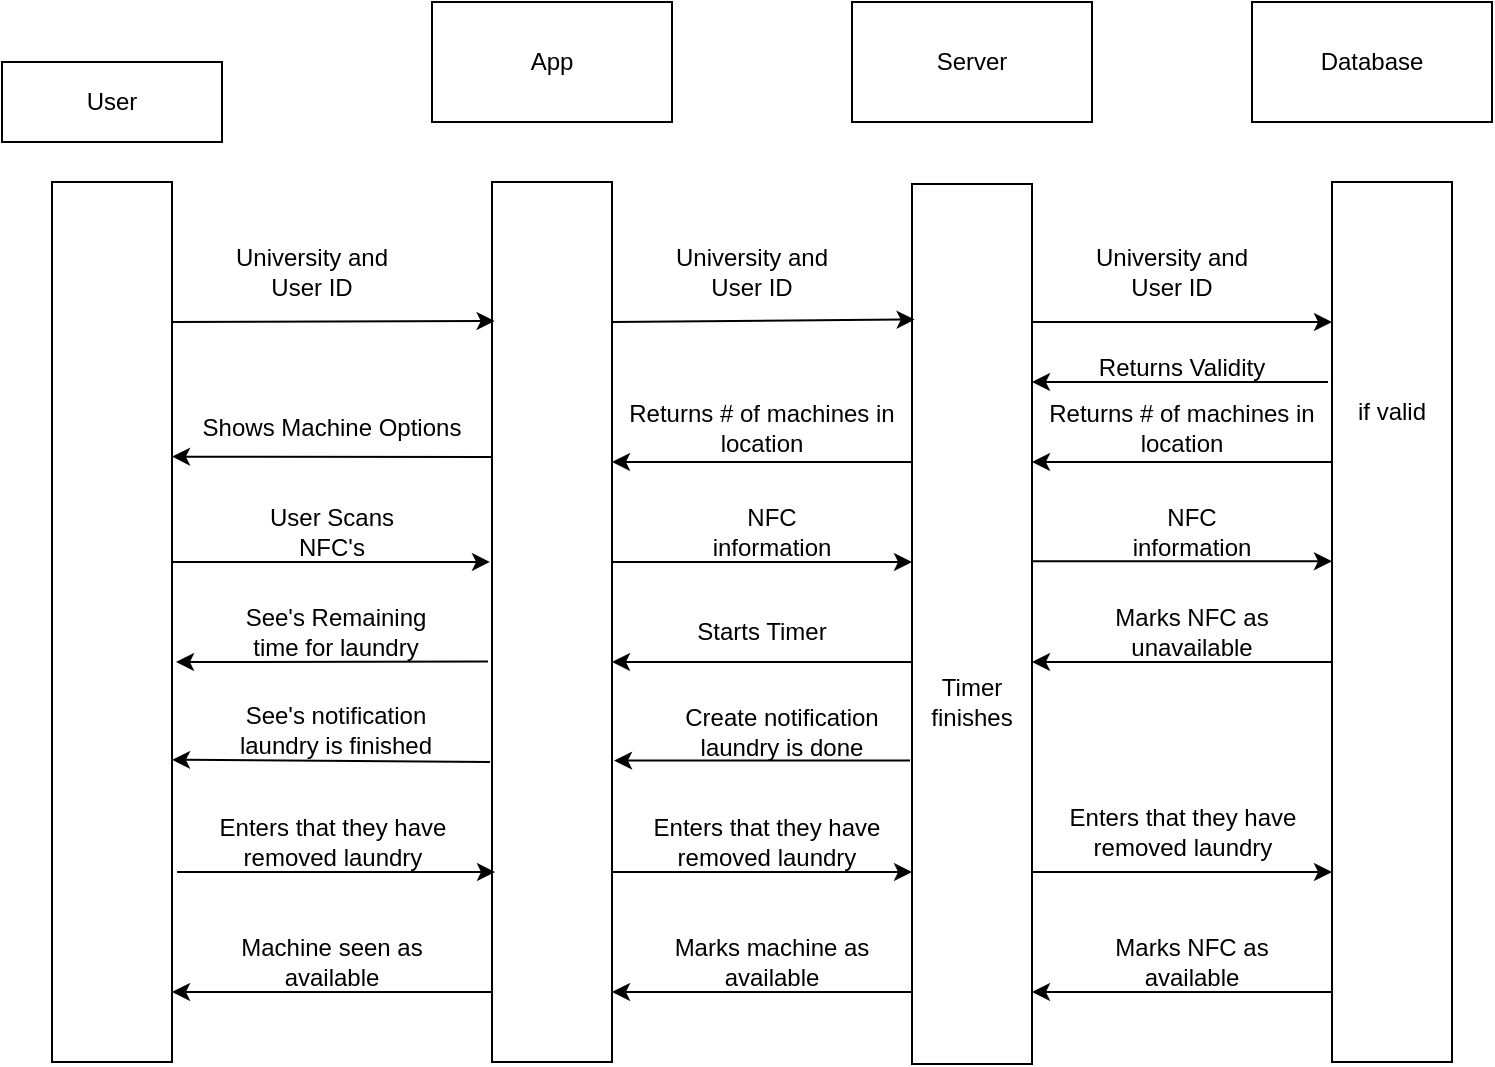 <mxfile version="24.2.5" type="onedrive">
  <diagram name="Page-1" id="hAJMwnUvEpHpHcC8Y3pI">
    <mxGraphModel dx="954" dy="553" grid="0" gridSize="10" guides="1" tooltips="1" connect="1" arrows="1" fold="1" page="1" pageScale="1" pageWidth="850" pageHeight="1100" math="0" shadow="0">
      <root>
        <mxCell id="0" />
        <mxCell id="1" parent="0" />
        <mxCell id="gvWc_xCSwfmQkSEpwrWN-1" value="" style="rounded=0;whiteSpace=wrap;html=1;rotation=-90;" parent="1" vertex="1">
          <mxGeometry x="-132" y="493" width="440" height="60" as="geometry" />
        </mxCell>
        <mxCell id="gvWc_xCSwfmQkSEpwrWN-2" value="" style="rounded=0;whiteSpace=wrap;html=1;rotation=-90;" parent="1" vertex="1">
          <mxGeometry x="88" y="493" width="440" height="60" as="geometry" />
        </mxCell>
        <mxCell id="gvWc_xCSwfmQkSEpwrWN-3" value="" style="rounded=0;whiteSpace=wrap;html=1;rotation=-90;" parent="1" vertex="1">
          <mxGeometry x="298" y="494" width="440" height="60" as="geometry" />
        </mxCell>
        <mxCell id="gvWc_xCSwfmQkSEpwrWN-5" value="" style="endArrow=classic;html=1;rounded=0;entryX=0.842;entryY=0.022;entryDx=0;entryDy=0;entryPerimeter=0;" parent="1" target="gvWc_xCSwfmQkSEpwrWN-2" edge="1">
          <mxGeometry width="50" height="50" relative="1" as="geometry">
            <mxPoint x="118" y="373" as="sourcePoint" />
            <mxPoint x="168" y="323" as="targetPoint" />
          </mxGeometry>
        </mxCell>
        <mxCell id="gvWc_xCSwfmQkSEpwrWN-6" value="" style="endArrow=classic;html=1;rounded=0;entryX=0.577;entryY=-0.017;entryDx=0;entryDy=0;entryPerimeter=0;" parent="1" edge="1">
          <mxGeometry width="50" height="50" relative="1" as="geometry">
            <mxPoint x="118" y="493" as="sourcePoint" />
            <mxPoint x="276.98" y="492.96" as="targetPoint" />
          </mxGeometry>
        </mxCell>
        <mxCell id="gvWc_xCSwfmQkSEpwrWN-7" value="" style="endArrow=classic;html=1;rounded=0;entryX=0.846;entryY=0.022;entryDx=0;entryDy=0;entryPerimeter=0;" parent="1" target="gvWc_xCSwfmQkSEpwrWN-3" edge="1">
          <mxGeometry width="50" height="50" relative="1" as="geometry">
            <mxPoint x="338" y="373" as="sourcePoint" />
            <mxPoint x="418" y="373" as="targetPoint" />
          </mxGeometry>
        </mxCell>
        <mxCell id="gvWc_xCSwfmQkSEpwrWN-8" value="" style="endArrow=classic;html=1;rounded=0;entryX=0.865;entryY=0;entryDx=0;entryDy=0;entryPerimeter=0;" parent="1" edge="1">
          <mxGeometry width="50" height="50" relative="1" as="geometry">
            <mxPoint x="338" y="493" as="sourcePoint" />
            <mxPoint x="488" y="493" as="targetPoint" />
          </mxGeometry>
        </mxCell>
        <mxCell id="gvWc_xCSwfmQkSEpwrWN-10" value="" style="endArrow=classic;html=1;rounded=0;" parent="1" edge="1">
          <mxGeometry width="50" height="50" relative="1" as="geometry">
            <mxPoint x="488" y="443" as="sourcePoint" />
            <mxPoint x="338" y="443" as="targetPoint" />
          </mxGeometry>
        </mxCell>
        <mxCell id="gvWc_xCSwfmQkSEpwrWN-11" value="" style="endArrow=classic;html=1;rounded=0;exitX=0.462;exitY=-0.067;exitDx=0;exitDy=0;exitPerimeter=0;" parent="1" edge="1">
          <mxGeometry width="50" height="50" relative="1" as="geometry">
            <mxPoint x="275.99" y="542.76" as="sourcePoint" />
            <mxPoint x="120.01" y="543" as="targetPoint" />
          </mxGeometry>
        </mxCell>
        <mxCell id="gvWc_xCSwfmQkSEpwrWN-12" value="" style="endArrow=classic;html=1;rounded=0;exitX=0.344;exitY=-0.017;exitDx=0;exitDy=0;exitPerimeter=0;" parent="1" edge="1">
          <mxGeometry width="50" height="50" relative="1" as="geometry">
            <mxPoint x="276.98" y="593.0" as="sourcePoint" />
            <mxPoint x="118" y="591.88" as="targetPoint" />
          </mxGeometry>
        </mxCell>
        <mxCell id="gvWc_xCSwfmQkSEpwrWN-15" value="" style="endArrow=classic;html=1;rounded=0;" parent="1" edge="1">
          <mxGeometry width="50" height="50" relative="1" as="geometry">
            <mxPoint x="487.01" y="592.31" as="sourcePoint" />
            <mxPoint x="338.99" y="592.31" as="targetPoint" />
            <Array as="points" />
          </mxGeometry>
        </mxCell>
        <mxCell id="gvWc_xCSwfmQkSEpwrWN-16" value="University and User ID" style="text;html=1;align=center;verticalAlign=middle;whiteSpace=wrap;rounded=0;" parent="1" vertex="1">
          <mxGeometry x="148" y="333" width="80" height="30" as="geometry" />
        </mxCell>
        <mxCell id="gvWc_xCSwfmQkSEpwrWN-19" value="User Scans NFC&#39;s" style="text;html=1;align=center;verticalAlign=middle;whiteSpace=wrap;rounded=0;" parent="1" vertex="1">
          <mxGeometry x="158" y="463" width="80" height="30" as="geometry" />
        </mxCell>
        <mxCell id="gvWc_xCSwfmQkSEpwrWN-20" value="See&#39;s Remaining time for laundry" style="text;html=1;align=center;verticalAlign=middle;whiteSpace=wrap;rounded=0;" parent="1" vertex="1">
          <mxGeometry x="150.01" y="513" width="100" height="30" as="geometry" />
        </mxCell>
        <mxCell id="gvWc_xCSwfmQkSEpwrWN-22" value="Enters that they have removed laundry" style="text;html=1;align=center;verticalAlign=middle;whiteSpace=wrap;rounded=0;" parent="1" vertex="1">
          <mxGeometry x="130.5" y="618" width="135" height="30" as="geometry" />
        </mxCell>
        <mxCell id="gvWc_xCSwfmQkSEpwrWN-24" value="University and User ID" style="text;html=1;align=center;verticalAlign=middle;whiteSpace=wrap;rounded=0;" parent="1" vertex="1">
          <mxGeometry x="368" y="333" width="80" height="30" as="geometry" />
        </mxCell>
        <mxCell id="gvWc_xCSwfmQkSEpwrWN-26" value="NFC information" style="text;html=1;align=center;verticalAlign=middle;whiteSpace=wrap;rounded=0;" parent="1" vertex="1">
          <mxGeometry x="378" y="463" width="80" height="30" as="geometry" />
        </mxCell>
        <mxCell id="gvWc_xCSwfmQkSEpwrWN-30" value="Timer finishes" style="text;html=1;align=center;verticalAlign=middle;whiteSpace=wrap;rounded=0;" parent="1" vertex="1">
          <mxGeometry x="488" y="548" width="60" height="30" as="geometry" />
        </mxCell>
        <mxCell id="gvWc_xCSwfmQkSEpwrWN-41" value="App" style="rounded=0;whiteSpace=wrap;html=1;" parent="1" vertex="1">
          <mxGeometry x="248" y="213" width="120" height="60" as="geometry" />
        </mxCell>
        <mxCell id="gvWc_xCSwfmQkSEpwrWN-42" value="Server" style="rounded=0;whiteSpace=wrap;html=1;" parent="1" vertex="1">
          <mxGeometry x="458" y="213" width="120" height="60" as="geometry" />
        </mxCell>
        <mxCell id="gvWc_xCSwfmQkSEpwrWN-43" value="User" style="rounded=0;whiteSpace=wrap;html=1;" parent="1" vertex="1">
          <mxGeometry x="33" y="243" width="110" height="40" as="geometry" />
        </mxCell>
        <mxCell id="gvWc_xCSwfmQkSEpwrWN-44" value="Database" style="rounded=0;whiteSpace=wrap;html=1;" parent="1" vertex="1">
          <mxGeometry x="658" y="213" width="120" height="60" as="geometry" />
        </mxCell>
        <mxCell id="gvWc_xCSwfmQkSEpwrWN-45" value="" style="rounded=0;whiteSpace=wrap;html=1;rotation=-90;" parent="1" vertex="1">
          <mxGeometry x="508" y="493" width="440" height="60" as="geometry" />
        </mxCell>
        <mxCell id="gvWc_xCSwfmQkSEpwrWN-46" value="" style="endArrow=classic;html=1;rounded=0;entryX=0.865;entryY=0;entryDx=0;entryDy=0;entryPerimeter=0;" parent="1" edge="1">
          <mxGeometry width="50" height="50" relative="1" as="geometry">
            <mxPoint x="548" y="373" as="sourcePoint" />
            <mxPoint x="698" y="373" as="targetPoint" />
          </mxGeometry>
        </mxCell>
        <mxCell id="gvWc_xCSwfmQkSEpwrWN-47" value="University and User ID" style="text;html=1;align=center;verticalAlign=middle;whiteSpace=wrap;rounded=0;" parent="1" vertex="1">
          <mxGeometry x="578" y="333" width="80" height="30" as="geometry" />
        </mxCell>
        <mxCell id="gvWc_xCSwfmQkSEpwrWN-49" value="" style="endArrow=classic;html=1;rounded=0;" parent="1" edge="1">
          <mxGeometry width="50" height="50" relative="1" as="geometry">
            <mxPoint x="696.02" y="403" as="sourcePoint" />
            <mxPoint x="548" y="403" as="targetPoint" />
            <Array as="points" />
          </mxGeometry>
        </mxCell>
        <mxCell id="gvWc_xCSwfmQkSEpwrWN-50" value="Returns Validity" style="text;html=1;align=center;verticalAlign=middle;whiteSpace=wrap;rounded=0;" parent="1" vertex="1">
          <mxGeometry x="548" y="381" width="150" height="30" as="geometry" />
        </mxCell>
        <mxCell id="gvWc_xCSwfmQkSEpwrWN-53" value="" style="endArrow=classic;html=1;rounded=0;" parent="1" edge="1">
          <mxGeometry width="50" height="50" relative="1" as="geometry">
            <mxPoint x="698" y="443" as="sourcePoint" />
            <mxPoint x="548" y="443" as="targetPoint" />
          </mxGeometry>
        </mxCell>
        <mxCell id="gvWc_xCSwfmQkSEpwrWN-54" value="" style="endArrow=classic;html=1;rounded=0;entryX=0.808;entryY=1;entryDx=0;entryDy=0;entryPerimeter=0;" parent="1" edge="1">
          <mxGeometry width="50" height="50" relative="1" as="geometry">
            <mxPoint x="278" y="440.47" as="sourcePoint" />
            <mxPoint x="118.0" y="440.31" as="targetPoint" />
          </mxGeometry>
        </mxCell>
        <mxCell id="gvWc_xCSwfmQkSEpwrWN-55" value="Shows Machine Options" style="text;html=1;align=center;verticalAlign=middle;whiteSpace=wrap;rounded=0;" parent="1" vertex="1">
          <mxGeometry x="123" y="411" width="150" height="30" as="geometry" />
        </mxCell>
        <mxCell id="gvWc_xCSwfmQkSEpwrWN-57" value="if valid" style="text;html=1;align=center;verticalAlign=middle;whiteSpace=wrap;rounded=0;" parent="1" vertex="1">
          <mxGeometry x="698" y="403" width="60" height="30" as="geometry" />
        </mxCell>
        <mxCell id="gvWc_xCSwfmQkSEpwrWN-58" value="Returns # of machines in location" style="text;html=1;align=center;verticalAlign=middle;whiteSpace=wrap;rounded=0;" parent="1" vertex="1">
          <mxGeometry x="548" y="411" width="150" height="30" as="geometry" />
        </mxCell>
        <mxCell id="gvWc_xCSwfmQkSEpwrWN-59" value="Returns # of machines in location" style="text;html=1;align=center;verticalAlign=middle;whiteSpace=wrap;rounded=0;" parent="1" vertex="1">
          <mxGeometry x="338" y="411" width="150" height="30" as="geometry" />
        </mxCell>
        <mxCell id="gvWc_xCSwfmQkSEpwrWN-60" value="" style="endArrow=classic;html=1;rounded=0;entryX=0.865;entryY=0;entryDx=0;entryDy=0;entryPerimeter=0;" parent="1" edge="1">
          <mxGeometry width="50" height="50" relative="1" as="geometry">
            <mxPoint x="548" y="492.66" as="sourcePoint" />
            <mxPoint x="698" y="492.66" as="targetPoint" />
          </mxGeometry>
        </mxCell>
        <mxCell id="gvWc_xCSwfmQkSEpwrWN-61" value="NFC information" style="text;html=1;align=center;verticalAlign=middle;whiteSpace=wrap;rounded=0;" parent="1" vertex="1">
          <mxGeometry x="588" y="462.66" width="80" height="30" as="geometry" />
        </mxCell>
        <mxCell id="gvWc_xCSwfmQkSEpwrWN-63" value="" style="endArrow=classic;html=1;rounded=0;" parent="1" edge="1">
          <mxGeometry width="50" height="50" relative="1" as="geometry">
            <mxPoint x="698" y="543" as="sourcePoint" />
            <mxPoint x="548" y="543" as="targetPoint" />
          </mxGeometry>
        </mxCell>
        <mxCell id="gvWc_xCSwfmQkSEpwrWN-65" value="Marks NFC as unavailable" style="text;html=1;align=center;verticalAlign=middle;whiteSpace=wrap;rounded=0;" parent="1" vertex="1">
          <mxGeometry x="568" y="513" width="120" height="30" as="geometry" />
        </mxCell>
        <mxCell id="gvWc_xCSwfmQkSEpwrWN-66" value="" style="endArrow=classic;html=1;rounded=0;" parent="1" edge="1">
          <mxGeometry width="50" height="50" relative="1" as="geometry">
            <mxPoint x="488" y="543" as="sourcePoint" />
            <mxPoint x="338" y="543" as="targetPoint" />
          </mxGeometry>
        </mxCell>
        <mxCell id="gvWc_xCSwfmQkSEpwrWN-67" value="Starts Timer" style="text;html=1;align=center;verticalAlign=middle;whiteSpace=wrap;rounded=0;" parent="1" vertex="1">
          <mxGeometry x="353" y="513" width="120" height="30" as="geometry" />
        </mxCell>
        <mxCell id="gvWc_xCSwfmQkSEpwrWN-68" value="Create notification laundry is done" style="text;html=1;align=center;verticalAlign=middle;whiteSpace=wrap;rounded=0;" parent="1" vertex="1">
          <mxGeometry x="373" y="563" width="100" height="30" as="geometry" />
        </mxCell>
        <mxCell id="gvWc_xCSwfmQkSEpwrWN-69" value="See&#39;s notification laundry is finished" style="text;html=1;align=center;verticalAlign=middle;whiteSpace=wrap;rounded=0;" parent="1" vertex="1">
          <mxGeometry x="149.5" y="561.88" width="100" height="30" as="geometry" />
        </mxCell>
        <mxCell id="gvWc_xCSwfmQkSEpwrWN-70" value="" style="endArrow=classic;html=1;rounded=0;entryX=0.577;entryY=-0.017;entryDx=0;entryDy=0;entryPerimeter=0;" parent="1" edge="1">
          <mxGeometry width="50" height="50" relative="1" as="geometry">
            <mxPoint x="120.52" y="648.04" as="sourcePoint" />
            <mxPoint x="279.5" y="648" as="targetPoint" />
          </mxGeometry>
        </mxCell>
        <mxCell id="gvWc_xCSwfmQkSEpwrWN-71" value="Enters that they have removed laundry" style="text;html=1;align=center;verticalAlign=middle;whiteSpace=wrap;rounded=0;" parent="1" vertex="1">
          <mxGeometry x="347.98" y="618" width="135" height="30" as="geometry" />
        </mxCell>
        <mxCell id="gvWc_xCSwfmQkSEpwrWN-72" value="" style="endArrow=classic;html=1;rounded=0;" parent="1" edge="1">
          <mxGeometry width="50" height="50" relative="1" as="geometry">
            <mxPoint x="338" y="648.04" as="sourcePoint" />
            <mxPoint x="488" y="648" as="targetPoint" />
          </mxGeometry>
        </mxCell>
        <mxCell id="gvWc_xCSwfmQkSEpwrWN-73" value="Enters that they have removed laundry" style="text;html=1;align=center;verticalAlign=middle;whiteSpace=wrap;rounded=0;" parent="1" vertex="1">
          <mxGeometry x="555.5" y="613" width="135" height="30" as="geometry" />
        </mxCell>
        <mxCell id="gvWc_xCSwfmQkSEpwrWN-74" value="" style="endArrow=classic;html=1;rounded=0;" parent="1" edge="1">
          <mxGeometry width="50" height="50" relative="1" as="geometry">
            <mxPoint x="548" y="648.04" as="sourcePoint" />
            <mxPoint x="698" y="648" as="targetPoint" />
          </mxGeometry>
        </mxCell>
        <mxCell id="gvWc_xCSwfmQkSEpwrWN-75" value="" style="endArrow=classic;html=1;rounded=0;" parent="1" edge="1">
          <mxGeometry width="50" height="50" relative="1" as="geometry">
            <mxPoint x="698" y="708" as="sourcePoint" />
            <mxPoint x="548" y="708" as="targetPoint" />
          </mxGeometry>
        </mxCell>
        <mxCell id="gvWc_xCSwfmQkSEpwrWN-76" value="Marks NFC as available" style="text;html=1;align=center;verticalAlign=middle;whiteSpace=wrap;rounded=0;" parent="1" vertex="1">
          <mxGeometry x="568" y="678" width="120" height="30" as="geometry" />
        </mxCell>
        <mxCell id="gvWc_xCSwfmQkSEpwrWN-78" value="" style="endArrow=classic;html=1;rounded=0;" parent="1" edge="1">
          <mxGeometry width="50" height="50" relative="1" as="geometry">
            <mxPoint x="488" y="708" as="sourcePoint" />
            <mxPoint x="338" y="708" as="targetPoint" />
          </mxGeometry>
        </mxCell>
        <mxCell id="gvWc_xCSwfmQkSEpwrWN-79" value="Marks machine as available" style="text;html=1;align=center;verticalAlign=middle;whiteSpace=wrap;rounded=0;" parent="1" vertex="1">
          <mxGeometry x="358" y="678" width="120" height="30" as="geometry" />
        </mxCell>
        <mxCell id="gvWc_xCSwfmQkSEpwrWN-80" value="" style="endArrow=classic;html=1;rounded=0;" parent="1" edge="1">
          <mxGeometry width="50" height="50" relative="1" as="geometry">
            <mxPoint x="278" y="708" as="sourcePoint" />
            <mxPoint x="118" y="708" as="targetPoint" />
          </mxGeometry>
        </mxCell>
        <mxCell id="gvWc_xCSwfmQkSEpwrWN-81" value="Machine seen as available" style="text;html=1;align=center;verticalAlign=middle;whiteSpace=wrap;rounded=0;" parent="1" vertex="1">
          <mxGeometry x="138" y="678" width="120" height="30" as="geometry" />
        </mxCell>
      </root>
    </mxGraphModel>
  </diagram>
</mxfile>
